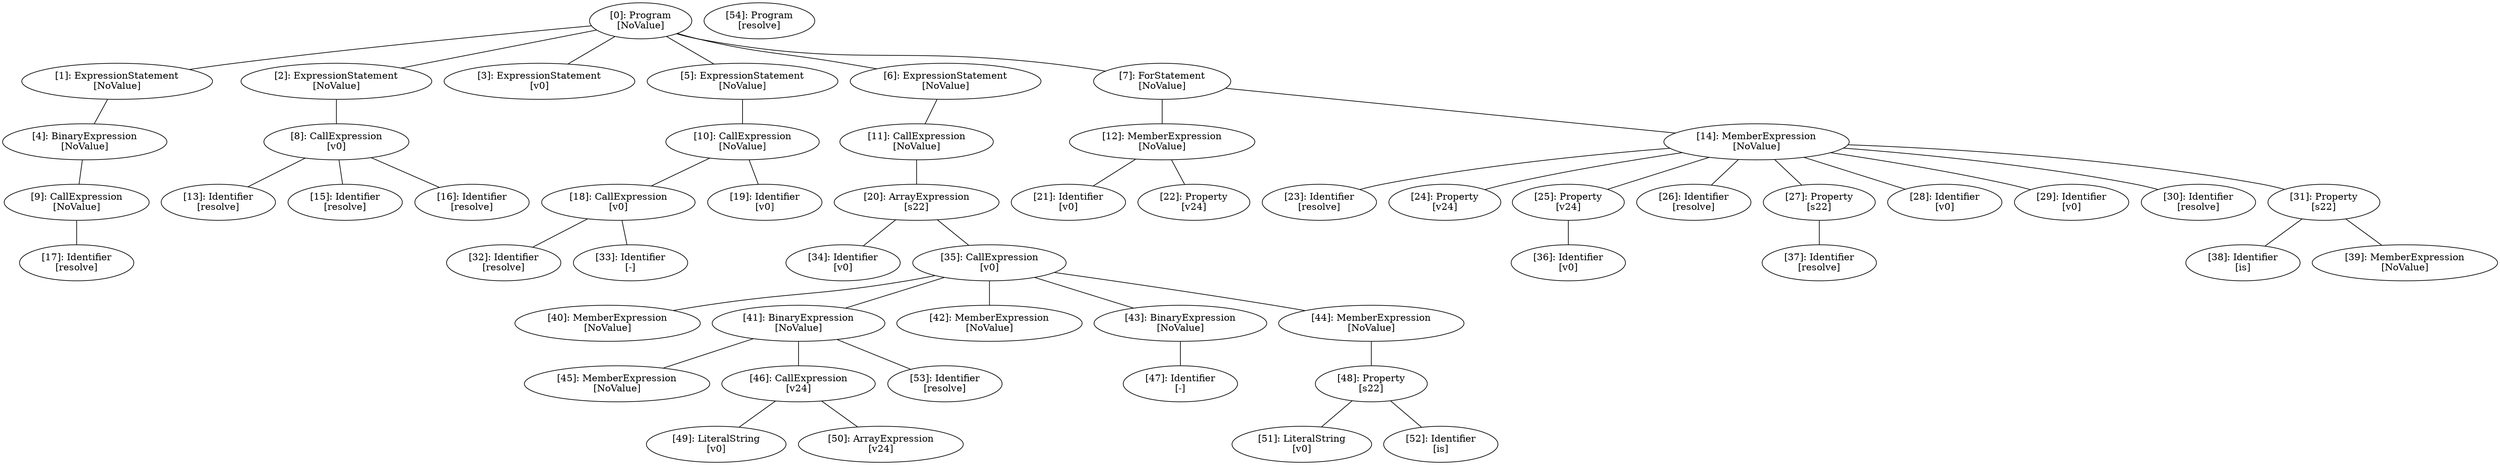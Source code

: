// Result
graph {
	0 [label="[0]: Program
[NoValue]"]
	1 [label="[1]: ExpressionStatement
[NoValue]"]
	2 [label="[2]: ExpressionStatement
[NoValue]"]
	3 [label="[3]: ExpressionStatement
[v0]"]
	4 [label="[4]: BinaryExpression
[NoValue]"]
	5 [label="[5]: ExpressionStatement
[NoValue]"]
	6 [label="[6]: ExpressionStatement
[NoValue]"]
	7 [label="[7]: ForStatement
[NoValue]"]
	8 [label="[8]: CallExpression
[v0]"]
	9 [label="[9]: CallExpression
[NoValue]"]
	10 [label="[10]: CallExpression
[NoValue]"]
	11 [label="[11]: CallExpression
[NoValue]"]
	12 [label="[12]: MemberExpression
[NoValue]"]
	13 [label="[13]: Identifier
[resolve]"]
	14 [label="[14]: MemberExpression
[NoValue]"]
	15 [label="[15]: Identifier
[resolve]"]
	16 [label="[16]: Identifier
[resolve]"]
	17 [label="[17]: Identifier
[resolve]"]
	18 [label="[18]: CallExpression
[v0]"]
	19 [label="[19]: Identifier
[v0]"]
	20 [label="[20]: ArrayExpression
[s22]"]
	21 [label="[21]: Identifier
[v0]"]
	22 [label="[22]: Property
[v24]"]
	23 [label="[23]: Identifier
[resolve]"]
	24 [label="[24]: Property
[v24]"]
	25 [label="[25]: Property
[v24]"]
	26 [label="[26]: Identifier
[resolve]"]
	27 [label="[27]: Property
[s22]"]
	28 [label="[28]: Identifier
[v0]"]
	29 [label="[29]: Identifier
[v0]"]
	30 [label="[30]: Identifier
[resolve]"]
	31 [label="[31]: Property
[s22]"]
	32 [label="[32]: Identifier
[resolve]"]
	33 [label="[33]: Identifier
[-]"]
	34 [label="[34]: Identifier
[v0]"]
	35 [label="[35]: CallExpression
[v0]"]
	36 [label="[36]: Identifier
[v0]"]
	37 [label="[37]: Identifier
[resolve]"]
	38 [label="[38]: Identifier
[is]"]
	39 [label="[39]: MemberExpression
[NoValue]"]
	40 [label="[40]: MemberExpression
[NoValue]"]
	41 [label="[41]: BinaryExpression
[NoValue]"]
	42 [label="[42]: MemberExpression
[NoValue]"]
	43 [label="[43]: BinaryExpression
[NoValue]"]
	44 [label="[44]: MemberExpression
[NoValue]"]
	45 [label="[45]: MemberExpression
[NoValue]"]
	46 [label="[46]: CallExpression
[v24]"]
	47 [label="[47]: Identifier
[-]"]
	48 [label="[48]: Property
[s22]"]
	49 [label="[49]: LiteralString
[v0]"]
	50 [label="[50]: ArrayExpression
[v24]"]
	51 [label="[51]: LiteralString
[v0]"]
	52 [label="[52]: Identifier
[is]"]
	53 [label="[53]: Identifier
[resolve]"]
	54 [label="[54]: Program
[resolve]"]
	0 -- 1
	0 -- 2
	0 -- 3
	0 -- 5
	0 -- 6
	0 -- 7
	1 -- 4
	2 -- 8
	4 -- 9
	5 -- 10
	6 -- 11
	7 -- 12
	7 -- 14
	8 -- 13
	8 -- 15
	8 -- 16
	9 -- 17
	10 -- 18
	10 -- 19
	11 -- 20
	12 -- 21
	12 -- 22
	14 -- 23
	14 -- 24
	14 -- 25
	14 -- 26
	14 -- 27
	14 -- 28
	14 -- 29
	14 -- 30
	14 -- 31
	18 -- 32
	18 -- 33
	20 -- 34
	20 -- 35
	25 -- 36
	27 -- 37
	31 -- 38
	31 -- 39
	35 -- 40
	35 -- 41
	35 -- 42
	35 -- 43
	35 -- 44
	41 -- 45
	41 -- 46
	41 -- 53
	43 -- 47
	44 -- 48
	46 -- 49
	46 -- 50
	48 -- 51
	48 -- 52
}
